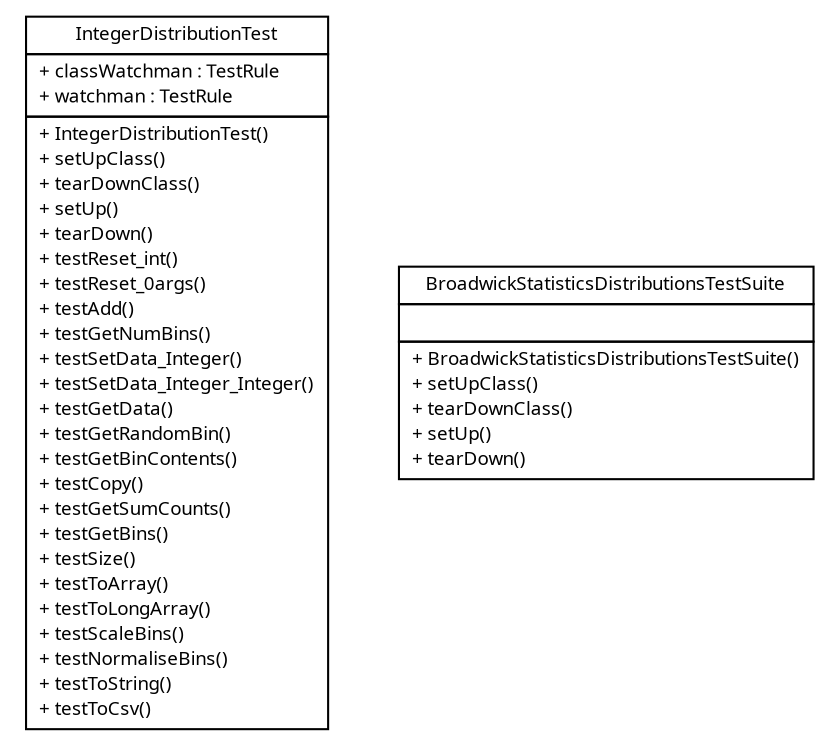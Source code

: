 #!/usr/local/bin/dot
#
# Class diagram 
# Generated by UMLGraph version R5_6 (http://www.umlgraph.org/)
#

digraph G {
	edge [fontname="Trebuchet MS",fontsize=10,labelfontname="Trebuchet MS",labelfontsize=10];
	node [fontname="Trebuchet MS",fontsize=10,shape=plaintext];
	nodesep=0.25;
	ranksep=0.5;
	// broadwick.statistics.distributions.IntegerDistributionTest
	c395 [label=<<table title="broadwick.statistics.distributions.IntegerDistributionTest" border="0" cellborder="1" cellspacing="0" cellpadding="2" port="p" href="./IntegerDistributionTest.html">
		<tr><td><table border="0" cellspacing="0" cellpadding="1">
<tr><td align="center" balign="center"><font face="Trebuchet MS"> IntegerDistributionTest </font></td></tr>
		</table></td></tr>
		<tr><td><table border="0" cellspacing="0" cellpadding="1">
<tr><td align="left" balign="left"> + classWatchman : TestRule </td></tr>
<tr><td align="left" balign="left"> + watchman : TestRule </td></tr>
		</table></td></tr>
		<tr><td><table border="0" cellspacing="0" cellpadding="1">
<tr><td align="left" balign="left"> + IntegerDistributionTest() </td></tr>
<tr><td align="left" balign="left"> + setUpClass() </td></tr>
<tr><td align="left" balign="left"> + tearDownClass() </td></tr>
<tr><td align="left" balign="left"> + setUp() </td></tr>
<tr><td align="left" balign="left"> + tearDown() </td></tr>
<tr><td align="left" balign="left"> + testReset_int() </td></tr>
<tr><td align="left" balign="left"> + testReset_0args() </td></tr>
<tr><td align="left" balign="left"> + testAdd() </td></tr>
<tr><td align="left" balign="left"> + testGetNumBins() </td></tr>
<tr><td align="left" balign="left"> + testSetData_Integer() </td></tr>
<tr><td align="left" balign="left"> + testSetData_Integer_Integer() </td></tr>
<tr><td align="left" balign="left"> + testGetData() </td></tr>
<tr><td align="left" balign="left"> + testGetRandomBin() </td></tr>
<tr><td align="left" balign="left"> + testGetBinContents() </td></tr>
<tr><td align="left" balign="left"> + testCopy() </td></tr>
<tr><td align="left" balign="left"> + testGetSumCounts() </td></tr>
<tr><td align="left" balign="left"> + testGetBins() </td></tr>
<tr><td align="left" balign="left"> + testSize() </td></tr>
<tr><td align="left" balign="left"> + testToArray() </td></tr>
<tr><td align="left" balign="left"> + testToLongArray() </td></tr>
<tr><td align="left" balign="left"> + testScaleBins() </td></tr>
<tr><td align="left" balign="left"> + testNormaliseBins() </td></tr>
<tr><td align="left" balign="left"> + testToString() </td></tr>
<tr><td align="left" balign="left"> + testToCsv() </td></tr>
		</table></td></tr>
		</table>>, URL="./IntegerDistributionTest.html", fontname="Trebuchet MS", fontcolor="black", fontsize=9.0];
	// broadwick.statistics.distributions.BroadwickStatisticsDistributionsTestSuite
	c396 [label=<<table title="broadwick.statistics.distributions.BroadwickStatisticsDistributionsTestSuite" border="0" cellborder="1" cellspacing="0" cellpadding="2" port="p" href="./BroadwickStatisticsDistributionsTestSuite.html">
		<tr><td><table border="0" cellspacing="0" cellpadding="1">
<tr><td align="center" balign="center"><font face="Trebuchet MS"> BroadwickStatisticsDistributionsTestSuite </font></td></tr>
		</table></td></tr>
		<tr><td><table border="0" cellspacing="0" cellpadding="1">
<tr><td align="left" balign="left">  </td></tr>
		</table></td></tr>
		<tr><td><table border="0" cellspacing="0" cellpadding="1">
<tr><td align="left" balign="left"> + BroadwickStatisticsDistributionsTestSuite() </td></tr>
<tr><td align="left" balign="left"> + setUpClass() </td></tr>
<tr><td align="left" balign="left"> + tearDownClass() </td></tr>
<tr><td align="left" balign="left"> + setUp() </td></tr>
<tr><td align="left" balign="left"> + tearDown() </td></tr>
		</table></td></tr>
		</table>>, URL="./BroadwickStatisticsDistributionsTestSuite.html", fontname="Trebuchet MS", fontcolor="black", fontsize=9.0];
}

